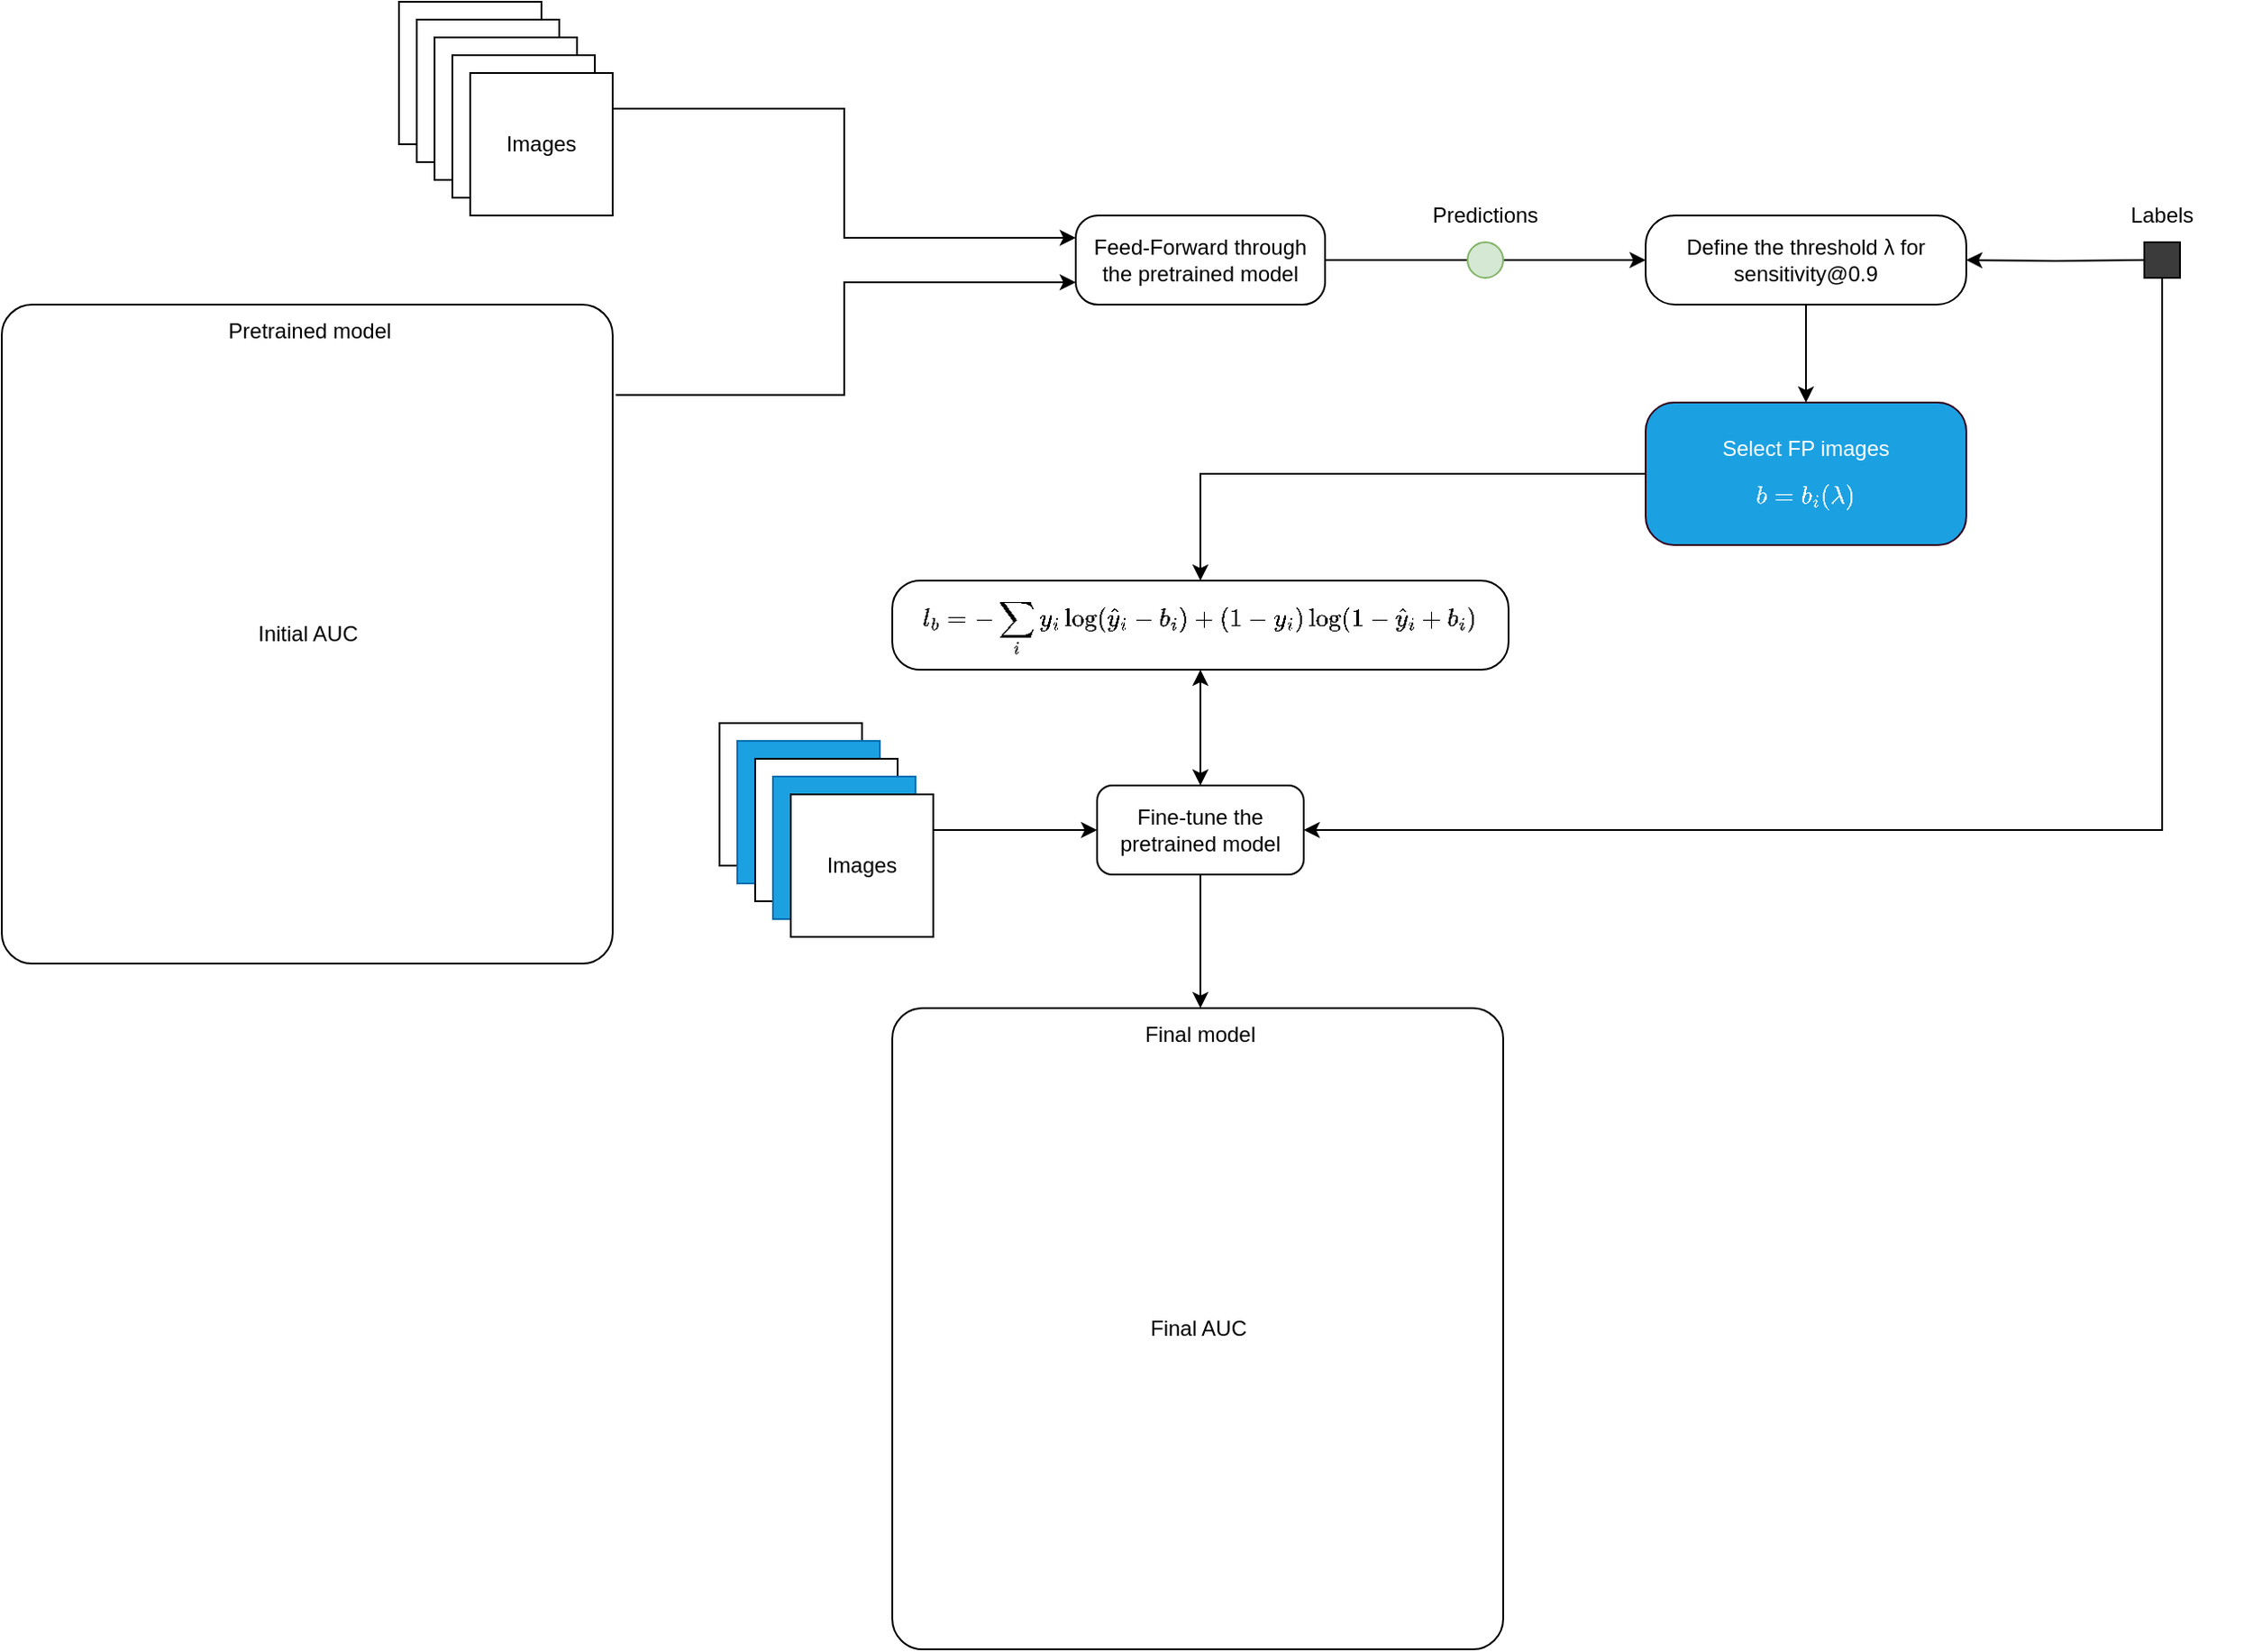 <mxfile version="24.9.3">
  <diagram name="Page-1" id="8DfDTJPME7hWj9S83FCF">
    <mxGraphModel dx="2584" dy="922" grid="1" gridSize="10" guides="1" tooltips="1" connect="1" arrows="1" fold="1" page="1" pageScale="1" pageWidth="827" pageHeight="1169" math="1" shadow="0">
      <root>
        <mxCell id="0" />
        <mxCell id="1" parent="0" />
        <mxCell id="PVPEMX5kZ_Wx4r42kiYc-27" value="" style="group" vertex="1" connectable="0" parent="1">
          <mxGeometry x="-120" y="235" width="120" height="120" as="geometry" />
        </mxCell>
        <mxCell id="PVPEMX5kZ_Wx4r42kiYc-20" value="" style="rounded=0;whiteSpace=wrap;html=1;" vertex="1" parent="PVPEMX5kZ_Wx4r42kiYc-27">
          <mxGeometry width="80" height="80" as="geometry" />
        </mxCell>
        <mxCell id="PVPEMX5kZ_Wx4r42kiYc-21" value="" style="rounded=0;whiteSpace=wrap;html=1;" vertex="1" parent="PVPEMX5kZ_Wx4r42kiYc-27">
          <mxGeometry x="10" y="10" width="80" height="80" as="geometry" />
        </mxCell>
        <mxCell id="PVPEMX5kZ_Wx4r42kiYc-22" value="" style="rounded=0;whiteSpace=wrap;html=1;" vertex="1" parent="PVPEMX5kZ_Wx4r42kiYc-27">
          <mxGeometry x="20" y="20" width="80" height="80" as="geometry" />
        </mxCell>
        <mxCell id="PVPEMX5kZ_Wx4r42kiYc-23" value="" style="rounded=0;whiteSpace=wrap;html=1;" vertex="1" parent="PVPEMX5kZ_Wx4r42kiYc-27">
          <mxGeometry x="30" y="30" width="80" height="80" as="geometry" />
        </mxCell>
        <mxCell id="PVPEMX5kZ_Wx4r42kiYc-24" value="" style="rounded=0;whiteSpace=wrap;html=1;" vertex="1" parent="PVPEMX5kZ_Wx4r42kiYc-27">
          <mxGeometry x="40" y="40" width="80" height="80" as="geometry" />
        </mxCell>
        <mxCell id="PVPEMX5kZ_Wx4r42kiYc-25" value="Images" style="text;html=1;align=center;verticalAlign=middle;whiteSpace=wrap;rounded=0;" vertex="1" parent="PVPEMX5kZ_Wx4r42kiYc-27">
          <mxGeometry x="50" y="65" width="60" height="30" as="geometry" />
        </mxCell>
        <mxCell id="PVPEMX5kZ_Wx4r42kiYc-28" value="Feed-Forward through the pretrained model" style="rounded=1;whiteSpace=wrap;html=1;arcSize=25;" vertex="1" parent="1">
          <mxGeometry x="260" y="355" width="140" height="50" as="geometry" />
        </mxCell>
        <mxCell id="PVPEMX5kZ_Wx4r42kiYc-30" style="edgeStyle=orthogonalEdgeStyle;rounded=0;orthogonalLoop=1;jettySize=auto;html=1;exitX=1;exitY=0.25;exitDx=0;exitDy=0;entryX=0;entryY=0.25;entryDx=0;entryDy=0;" edge="1" parent="1" source="PVPEMX5kZ_Wx4r42kiYc-24" target="PVPEMX5kZ_Wx4r42kiYc-28">
          <mxGeometry relative="1" as="geometry">
            <Array as="points">
              <mxPoint x="130" y="295" />
              <mxPoint x="130" y="368" />
            </Array>
          </mxGeometry>
        </mxCell>
        <mxCell id="PVPEMX5kZ_Wx4r42kiYc-35" style="edgeStyle=orthogonalEdgeStyle;rounded=0;orthogonalLoop=1;jettySize=auto;html=1;entryX=0;entryY=0.5;entryDx=0;entryDy=0;" edge="1" parent="1" source="PVPEMX5kZ_Wx4r42kiYc-33" target="PVPEMX5kZ_Wx4r42kiYc-34">
          <mxGeometry relative="1" as="geometry" />
        </mxCell>
        <mxCell id="PVPEMX5kZ_Wx4r42kiYc-57" style="edgeStyle=orthogonalEdgeStyle;rounded=0;orthogonalLoop=1;jettySize=auto;html=1;entryX=0.5;entryY=0;entryDx=0;entryDy=0;" edge="1" parent="1" source="PVPEMX5kZ_Wx4r42kiYc-34" target="PVPEMX5kZ_Wx4r42kiYc-37">
          <mxGeometry relative="1" as="geometry" />
        </mxCell>
        <mxCell id="PVPEMX5kZ_Wx4r42kiYc-34" value="Define the threshold&amp;nbsp;λ&amp;nbsp;for sensitivity@0.9" style="rounded=1;whiteSpace=wrap;html=1;arcSize=33;" vertex="1" parent="1">
          <mxGeometry x="580" y="355" width="180" height="50" as="geometry" />
        </mxCell>
        <mxCell id="PVPEMX5kZ_Wx4r42kiYc-36" value="" style="edgeStyle=orthogonalEdgeStyle;rounded=0;orthogonalLoop=1;jettySize=auto;html=1;entryX=0;entryY=0.5;entryDx=0;entryDy=0;endArrow=none;endFill=0;" edge="1" parent="1" source="PVPEMX5kZ_Wx4r42kiYc-28" target="PVPEMX5kZ_Wx4r42kiYc-33">
          <mxGeometry relative="1" as="geometry">
            <mxPoint x="400" y="380" as="sourcePoint" />
            <mxPoint x="490" y="380" as="targetPoint" />
          </mxGeometry>
        </mxCell>
        <mxCell id="PVPEMX5kZ_Wx4r42kiYc-33" value="" style="ellipse;whiteSpace=wrap;html=1;aspect=fixed;fillColor=#d5e8d4;strokeColor=#82b366;" vertex="1" parent="1">
          <mxGeometry x="480" y="370" width="20" height="20" as="geometry" />
        </mxCell>
        <mxCell id="PVPEMX5kZ_Wx4r42kiYc-75" style="edgeStyle=orthogonalEdgeStyle;rounded=0;orthogonalLoop=1;jettySize=auto;html=1;entryX=0.5;entryY=0;entryDx=0;entryDy=0;" edge="1" parent="1" source="PVPEMX5kZ_Wx4r42kiYc-37" target="PVPEMX5kZ_Wx4r42kiYc-68">
          <mxGeometry relative="1" as="geometry">
            <mxPoint x="330" y="600" as="targetPoint" />
          </mxGeometry>
        </mxCell>
        <mxCell id="PVPEMX5kZ_Wx4r42kiYc-37" value="Select FP images $$b=b_i(\lambda)$$" style="rounded=1;whiteSpace=wrap;html=1;arcSize=20;spacingTop=9;fillColor=#1ba1e2;fontColor=#ffffff;strokeColor=#33001A;" vertex="1" parent="1">
          <mxGeometry x="580" y="460" width="180" height="80" as="geometry" />
        </mxCell>
        <mxCell id="PVPEMX5kZ_Wx4r42kiYc-44" value="" style="group" vertex="1" connectable="0" parent="1">
          <mxGeometry x="60" y="640" width="120" height="120" as="geometry" />
        </mxCell>
        <mxCell id="PVPEMX5kZ_Wx4r42kiYc-45" value="" style="rounded=0;whiteSpace=wrap;html=1;" vertex="1" parent="PVPEMX5kZ_Wx4r42kiYc-44">
          <mxGeometry width="80" height="80" as="geometry" />
        </mxCell>
        <mxCell id="PVPEMX5kZ_Wx4r42kiYc-46" value="" style="rounded=0;whiteSpace=wrap;html=1;fillColor=#1ba1e2;strokeColor=#006EAF;fontColor=#ffffff;" vertex="1" parent="PVPEMX5kZ_Wx4r42kiYc-44">
          <mxGeometry x="10" y="10" width="80" height="80" as="geometry" />
        </mxCell>
        <mxCell id="PVPEMX5kZ_Wx4r42kiYc-47" value="" style="rounded=0;whiteSpace=wrap;html=1;" vertex="1" parent="PVPEMX5kZ_Wx4r42kiYc-44">
          <mxGeometry x="20" y="20" width="80" height="80" as="geometry" />
        </mxCell>
        <mxCell id="PVPEMX5kZ_Wx4r42kiYc-48" value="" style="rounded=0;whiteSpace=wrap;html=1;fillColor=#1ba1e2;strokeColor=#006EAF;fontColor=#ffffff;" vertex="1" parent="PVPEMX5kZ_Wx4r42kiYc-44">
          <mxGeometry x="30" y="30" width="80" height="80" as="geometry" />
        </mxCell>
        <mxCell id="PVPEMX5kZ_Wx4r42kiYc-49" value="" style="rounded=0;whiteSpace=wrap;html=1;" vertex="1" parent="PVPEMX5kZ_Wx4r42kiYc-44">
          <mxGeometry x="40" y="40" width="80" height="80" as="geometry" />
        </mxCell>
        <mxCell id="PVPEMX5kZ_Wx4r42kiYc-50" value="Images" style="text;html=1;align=center;verticalAlign=middle;whiteSpace=wrap;rounded=0;" vertex="1" parent="PVPEMX5kZ_Wx4r42kiYc-44">
          <mxGeometry x="50" y="65" width="60" height="30" as="geometry" />
        </mxCell>
        <mxCell id="PVPEMX5kZ_Wx4r42kiYc-56" value="Predictions" style="text;html=1;align=center;verticalAlign=middle;whiteSpace=wrap;rounded=0;" vertex="1" parent="1">
          <mxGeometry x="460" y="340" width="60" height="30" as="geometry" />
        </mxCell>
        <mxCell id="PVPEMX5kZ_Wx4r42kiYc-95" style="edgeStyle=orthogonalEdgeStyle;rounded=0;orthogonalLoop=1;jettySize=auto;html=1;entryX=0.5;entryY=0;entryDx=0;entryDy=0;" edge="1" parent="1" source="PVPEMX5kZ_Wx4r42kiYc-67" target="PVPEMX5kZ_Wx4r42kiYc-87">
          <mxGeometry relative="1" as="geometry" />
        </mxCell>
        <mxCell id="PVPEMX5kZ_Wx4r42kiYc-67" value="Fine-tune the pretrained model" style="rounded=1;whiteSpace=wrap;html=1;arcSize=17;" vertex="1" parent="1">
          <mxGeometry x="272" y="675" width="116" height="50" as="geometry" />
        </mxCell>
        <mxCell id="PVPEMX5kZ_Wx4r42kiYc-76" style="edgeStyle=orthogonalEdgeStyle;rounded=0;orthogonalLoop=1;jettySize=auto;html=1;exitX=0.5;exitY=1;exitDx=0;exitDy=0;entryX=0.5;entryY=0;entryDx=0;entryDy=0;startArrow=classic;startFill=1;" edge="1" parent="1" source="PVPEMX5kZ_Wx4r42kiYc-68" target="PVPEMX5kZ_Wx4r42kiYc-67">
          <mxGeometry relative="1" as="geometry" />
        </mxCell>
        <mxCell id="PVPEMX5kZ_Wx4r42kiYc-68" value="&lt;div&gt;&lt;span style=&quot;background-color: initial;&quot;&gt;$$l_b=-\sum_{i} y_i\log(\hat{y}_i-b_i)+ (1 - y_i) \log(1 - \hat{y}_i+b_i)$$&lt;/span&gt;&lt;/div&gt;" style="rounded=1;whiteSpace=wrap;html=1;arcSize=31;spacingTop=4;" vertex="1" parent="1">
          <mxGeometry x="157" y="560" width="346" height="50" as="geometry" />
        </mxCell>
        <mxCell id="PVPEMX5kZ_Wx4r42kiYc-74" style="edgeStyle=orthogonalEdgeStyle;rounded=0;orthogonalLoop=1;jettySize=auto;html=1;exitX=1;exitY=0.25;exitDx=0;exitDy=0;entryX=0;entryY=0.5;entryDx=0;entryDy=0;" edge="1" parent="1" source="PVPEMX5kZ_Wx4r42kiYc-49" target="PVPEMX5kZ_Wx4r42kiYc-67">
          <mxGeometry relative="1" as="geometry" />
        </mxCell>
        <mxCell id="PVPEMX5kZ_Wx4r42kiYc-77" value="" style="group" vertex="1" connectable="0" parent="1">
          <mxGeometry x="840" y="340" width="80" height="65" as="geometry" />
        </mxCell>
        <mxCell id="PVPEMX5kZ_Wx4r42kiYc-60" value="Labels" style="text;html=1;align=center;verticalAlign=middle;whiteSpace=wrap;rounded=0;" vertex="1" parent="PVPEMX5kZ_Wx4r42kiYc-77">
          <mxGeometry width="60" height="30" as="geometry" />
        </mxCell>
        <mxCell id="PVPEMX5kZ_Wx4r42kiYc-83" value="" style="whiteSpace=wrap;html=1;aspect=fixed;fillColor=#3B3B3B;" vertex="1" parent="PVPEMX5kZ_Wx4r42kiYc-77">
          <mxGeometry x="20" y="30" width="20" height="20" as="geometry" />
        </mxCell>
        <mxCell id="PVPEMX5kZ_Wx4r42kiYc-81" style="edgeStyle=orthogonalEdgeStyle;rounded=0;orthogonalLoop=1;jettySize=auto;html=1;entryX=1;entryY=0.5;entryDx=0;entryDy=0;" edge="1" parent="1" target="PVPEMX5kZ_Wx4r42kiYc-34">
          <mxGeometry relative="1" as="geometry">
            <mxPoint x="860" y="380" as="sourcePoint" />
          </mxGeometry>
        </mxCell>
        <mxCell id="PVPEMX5kZ_Wx4r42kiYc-82" style="edgeStyle=orthogonalEdgeStyle;rounded=0;orthogonalLoop=1;jettySize=auto;html=1;entryX=1;entryY=0.5;entryDx=0;entryDy=0;" edge="1" parent="1" target="PVPEMX5kZ_Wx4r42kiYc-67">
          <mxGeometry relative="1" as="geometry">
            <mxPoint x="870" y="390" as="sourcePoint" />
            <Array as="points">
              <mxPoint x="870" y="700" />
            </Array>
          </mxGeometry>
        </mxCell>
        <mxCell id="PVPEMX5kZ_Wx4r42kiYc-86" value="" style="rounded=1;whiteSpace=wrap;html=1;arcSize=5;container=1;" vertex="1" parent="1">
          <mxGeometry x="157" y="800" width="343" height="360" as="geometry" />
        </mxCell>
        <mxCell id="PVPEMX5kZ_Wx4r42kiYc-97" value="Final AUC" style="text;html=1;align=center;verticalAlign=middle;whiteSpace=wrap;rounded=0;" vertex="1" parent="PVPEMX5kZ_Wx4r42kiYc-86">
          <mxGeometry x="141.5" y="165" width="60" height="30" as="geometry" />
        </mxCell>
        <mxCell id="PVPEMX5kZ_Wx4r42kiYc-87" value="Final model" style="text;html=1;align=center;verticalAlign=middle;whiteSpace=wrap;rounded=0;" vertex="1" parent="1">
          <mxGeometry x="160" y="800" width="340" height="30" as="geometry" />
        </mxCell>
        <mxCell id="PVPEMX5kZ_Wx4r42kiYc-94" style="edgeStyle=orthogonalEdgeStyle;rounded=0;orthogonalLoop=1;jettySize=auto;html=1;entryX=0;entryY=0.75;entryDx=0;entryDy=0;exitX=1.005;exitY=0.137;exitDx=0;exitDy=0;exitPerimeter=0;" edge="1" parent="1" source="PVPEMX5kZ_Wx4r42kiYc-89" target="PVPEMX5kZ_Wx4r42kiYc-28">
          <mxGeometry relative="1" as="geometry" />
        </mxCell>
        <mxCell id="PVPEMX5kZ_Wx4r42kiYc-89" value="" style="rounded=1;whiteSpace=wrap;html=1;arcSize=5;container=1;" vertex="1" parent="1">
          <mxGeometry x="-343" y="405" width="343" height="370" as="geometry" />
        </mxCell>
        <mxCell id="PVPEMX5kZ_Wx4r42kiYc-90" value="Pretrained model" style="text;html=1;align=center;verticalAlign=middle;whiteSpace=wrap;rounded=0;" vertex="1" parent="PVPEMX5kZ_Wx4r42kiYc-89">
          <mxGeometry x="3" width="340" height="30.833" as="geometry" />
        </mxCell>
        <mxCell id="PVPEMX5kZ_Wx4r42kiYc-96" value="Initial AUC" style="text;html=1;align=center;verticalAlign=middle;whiteSpace=wrap;rounded=0;" vertex="1" parent="PVPEMX5kZ_Wx4r42kiYc-89">
          <mxGeometry x="141.5" y="170" width="60" height="30" as="geometry" />
        </mxCell>
      </root>
    </mxGraphModel>
  </diagram>
</mxfile>
